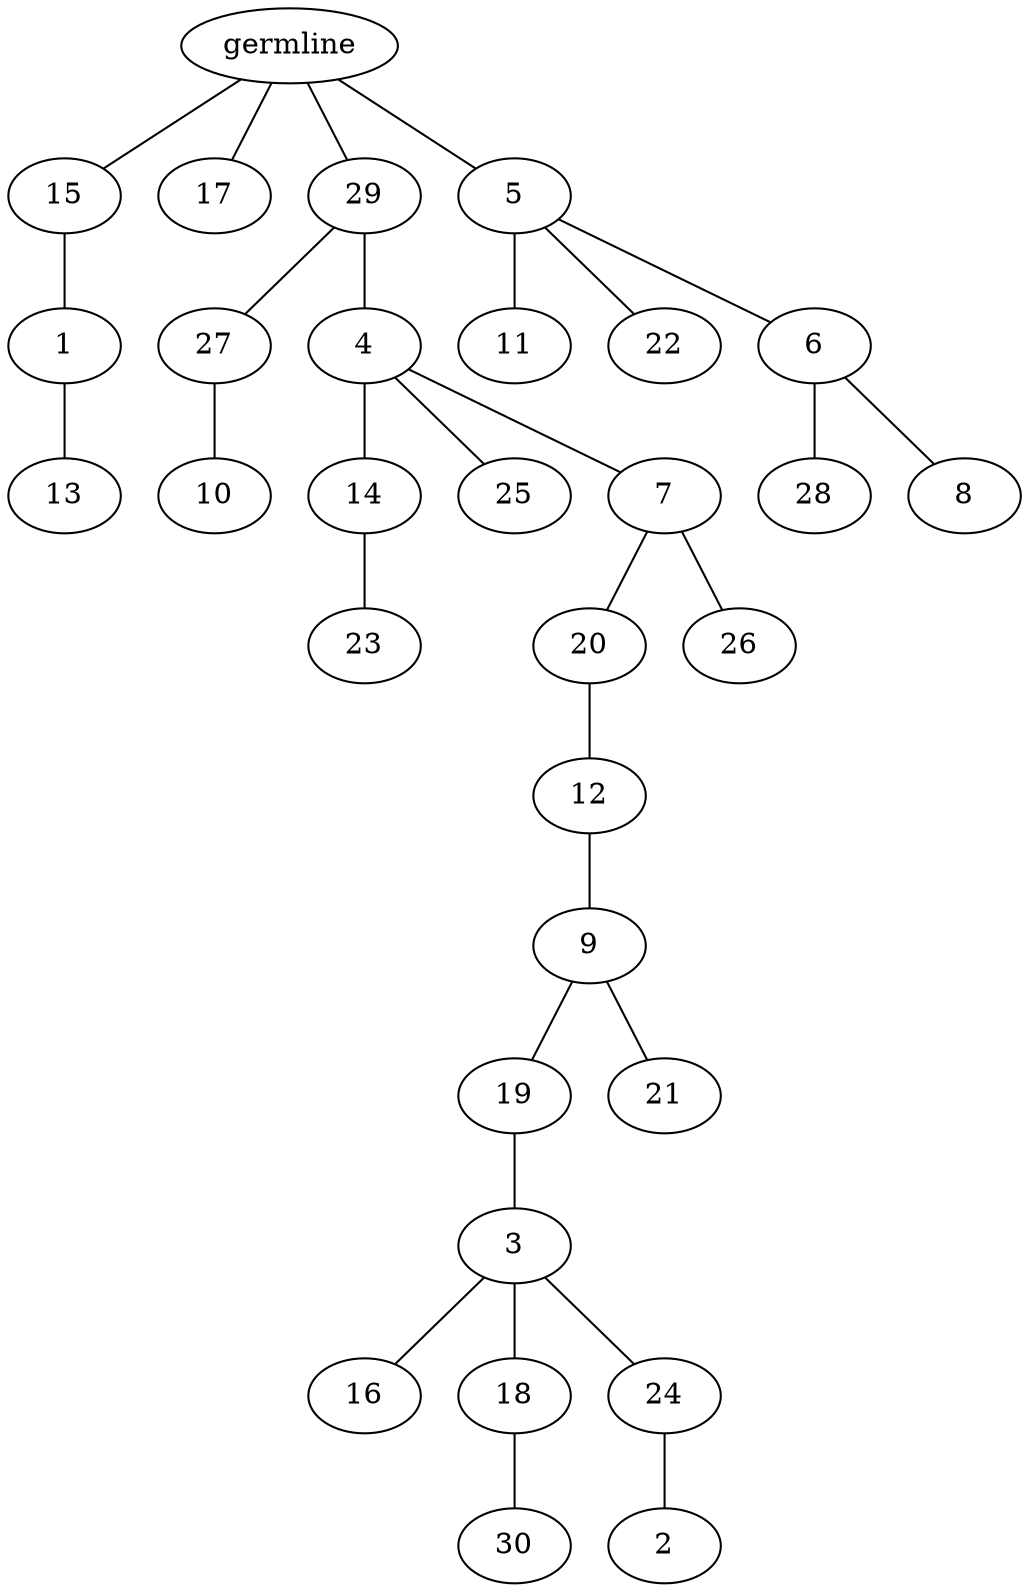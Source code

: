 graph tree {
    "140129919798432" [label="germline"];
    "140129919905648" [label="15"];
    "140129919905312" [label="1"];
    "140129919933888" [label="13"];
    "140129919902960" [label="17"];
    "140129919904448" [label="29"];
    "140129919905504" [label="27"];
    "140129919905552" [label="10"];
    "140129919905264" [label="4"];
    "140129909559600" [label="14"];
    "140129909559360" [label="23"];
    "140129909559552" [label="25"];
    "140129909563344" [label="7"];
    "140129909560464" [label="20"];
    "140129909563008" [label="12"];
    "140129909561808" [label="9"];
    "140129909562192" [label="19"];
    "140129909559936" [label="3"];
    "140129909560368" [label="16"];
    "140129909560320" [label="18"];
    "140129909561328" [label="30"];
    "140129909562432" [label="24"];
    "140129909563200" [label="2"];
    "140129909561856" [label="21"];
    "140129909561520" [label="26"];
    "140129919903344" [label="5"];
    "140129909562576" [label="11"];
    "140129909562816" [label="22"];
    "140129909561424" [label="6"];
    "140129909562096" [label="28"];
    "140129909560944" [label="8"];
    "140129919798432" -- "140129919905648";
    "140129919798432" -- "140129919902960";
    "140129919798432" -- "140129919904448";
    "140129919798432" -- "140129919903344";
    "140129919905648" -- "140129919905312";
    "140129919905312" -- "140129919933888";
    "140129919904448" -- "140129919905504";
    "140129919904448" -- "140129919905264";
    "140129919905504" -- "140129919905552";
    "140129919905264" -- "140129909559600";
    "140129919905264" -- "140129909559552";
    "140129919905264" -- "140129909563344";
    "140129909559600" -- "140129909559360";
    "140129909563344" -- "140129909560464";
    "140129909563344" -- "140129909561520";
    "140129909560464" -- "140129909563008";
    "140129909563008" -- "140129909561808";
    "140129909561808" -- "140129909562192";
    "140129909561808" -- "140129909561856";
    "140129909562192" -- "140129909559936";
    "140129909559936" -- "140129909560368";
    "140129909559936" -- "140129909560320";
    "140129909559936" -- "140129909562432";
    "140129909560320" -- "140129909561328";
    "140129909562432" -- "140129909563200";
    "140129919903344" -- "140129909562576";
    "140129919903344" -- "140129909562816";
    "140129919903344" -- "140129909561424";
    "140129909561424" -- "140129909562096";
    "140129909561424" -- "140129909560944";
}
